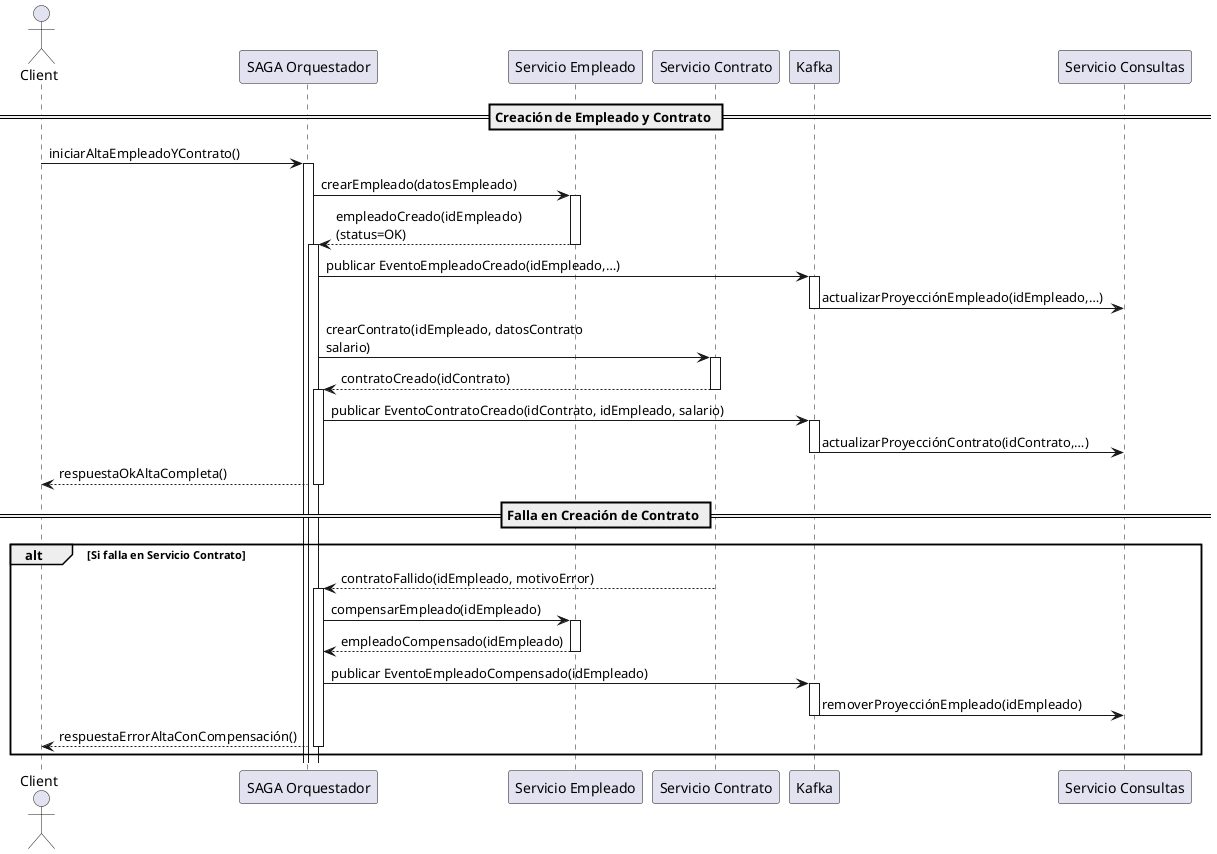 @startuml
actor Client
participant "SAGA Orquestador" as SAGA
participant "Servicio Empleado" as SE
participant "Servicio Contrato" as SC
participant "Kafka" as K
participant "Servicio Consultas" as QC

== Creación de Empleado y Contrato ==
Client -> SAGA: iniciarAltaEmpleadoYContrato()
activate SAGA

SAGA -> SE: crearEmpleado(datosEmpleado)
activate SE
SE --> SAGA: empleadoCreado(idEmpleado)\n(status=OK)
deactivate SE
activate SAGA

SAGA -> K: publicar EventoEmpleadoCreado(idEmpleado,…)
activate K
K -> QC: actualizarProyecciónEmpleado(idEmpleado,…)
deactivate K

SAGA -> SC: crearContrato(idEmpleado, datosContrato\nsalario)
activate SC
SC --> SAGA: contratoCreado(idContrato)
deactivate SC
activate SAGA

SAGA -> K: publicar EventoContratoCreado(idContrato, idEmpleado, salario)
activate K
K -> QC: actualizarProyecciónContrato(idContrato,…)
deactivate K

SAGA --> Client: respuestaOkAltaCompleta()
deactivate SAGA

== Falla en Creación de Contrato ==
alt Si falla en Servicio Contrato
  SC --> SAGA: contratoFallido(idEmpleado, motivoError)
  activate SAGA

  SAGA -> SE: compensarEmpleado(idEmpleado)
  activate SE
  SE --> SAGA: empleadoCompensado(idEmpleado)
  deactivate SE

  SAGA -> K: publicar EventoEmpleadoCompensado(idEmpleado)
  activate K
  K -> QC: removerProyecciónEmpleado(idEmpleado)
  deactivate K

  SAGA --> Client: respuestaErrorAltaConCompensación()
  deactivate SAGA
end
@enduml
